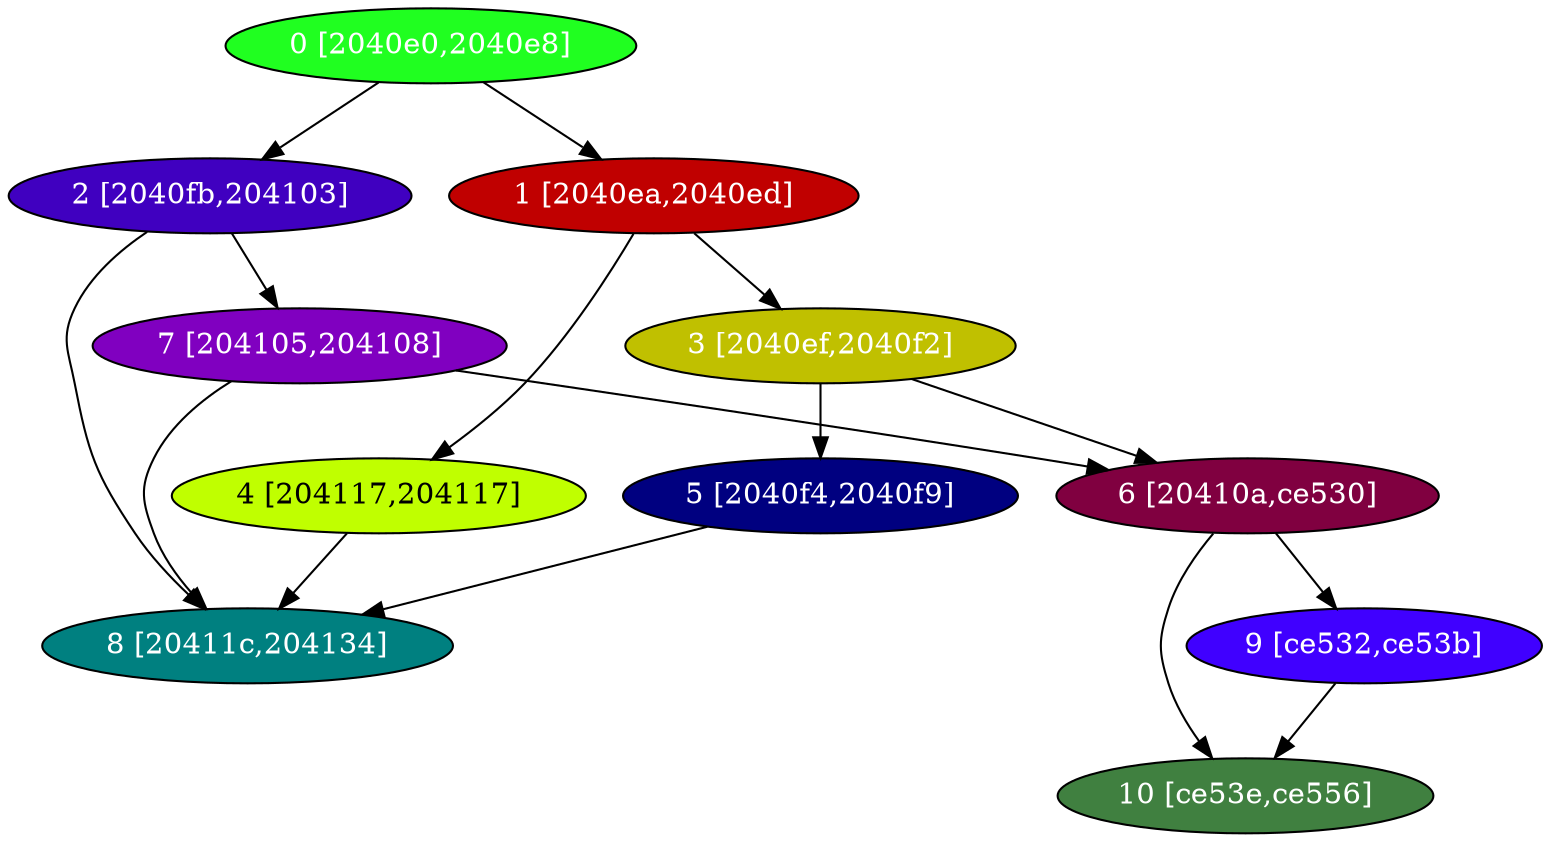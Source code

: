 diGraph libnss3{
	libnss3_0  [style=filled fillcolor="#20FF20" fontcolor="#ffffff" shape=oval label="0 [2040e0,2040e8]"]
	libnss3_1  [style=filled fillcolor="#C00000" fontcolor="#ffffff" shape=oval label="1 [2040ea,2040ed]"]
	libnss3_2  [style=filled fillcolor="#4000C0" fontcolor="#ffffff" shape=oval label="2 [2040fb,204103]"]
	libnss3_3  [style=filled fillcolor="#C0C000" fontcolor="#ffffff" shape=oval label="3 [2040ef,2040f2]"]
	libnss3_4  [style=filled fillcolor="#C0FF00" fontcolor="#000000" shape=oval label="4 [204117,204117]"]
	libnss3_5  [style=filled fillcolor="#000080" fontcolor="#ffffff" shape=oval label="5 [2040f4,2040f9]"]
	libnss3_6  [style=filled fillcolor="#800040" fontcolor="#ffffff" shape=oval label="6 [20410a,ce530]"]
	libnss3_7  [style=filled fillcolor="#8000C0" fontcolor="#ffffff" shape=oval label="7 [204105,204108]"]
	libnss3_8  [style=filled fillcolor="#008080" fontcolor="#ffffff" shape=oval label="8 [20411c,204134]"]
	libnss3_9  [style=filled fillcolor="#4000FF" fontcolor="#ffffff" shape=oval label="9 [ce532,ce53b]"]
	libnss3_a  [style=filled fillcolor="#408040" fontcolor="#ffffff" shape=oval label="10 [ce53e,ce556]"]

	libnss3_0 -> libnss3_1
	libnss3_0 -> libnss3_2
	libnss3_1 -> libnss3_3
	libnss3_1 -> libnss3_4
	libnss3_2 -> libnss3_7
	libnss3_2 -> libnss3_8
	libnss3_3 -> libnss3_5
	libnss3_3 -> libnss3_6
	libnss3_4 -> libnss3_8
	libnss3_5 -> libnss3_8
	libnss3_6 -> libnss3_9
	libnss3_6 -> libnss3_a
	libnss3_7 -> libnss3_6
	libnss3_7 -> libnss3_8
	libnss3_9 -> libnss3_a
}